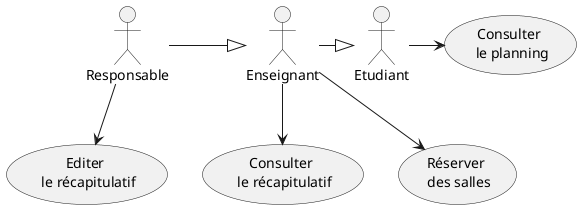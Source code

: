@startuml TD4_Etablissement_Scolaire

actor Enseignant
actor Etudiant
actor Responsable
usecase (Réserver \n des salles) as reserver
usecase (Consulter \n le planning) as consulterP
usecase (Consulter \n le récapitulatif) as consulterR
usecase (Editer \n le récapitulatif) as editer

Enseignant-|>Etudiant
Responsable-|>Enseignant
Etudiant -> consulterP
Enseignant --> consulterR
Enseignant --> reserver
Responsable --> editer

@enduml

